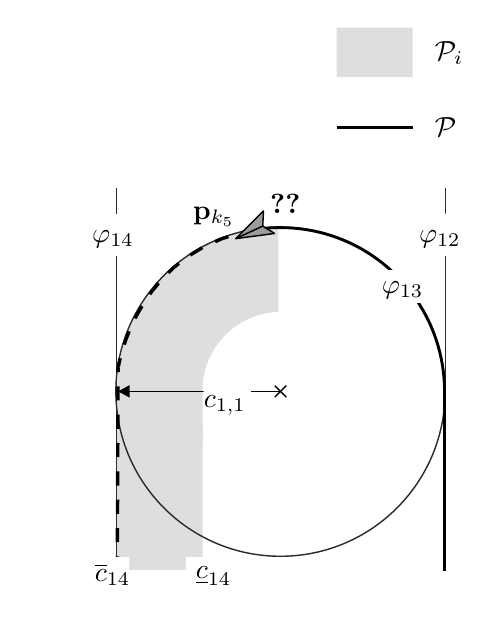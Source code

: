 
\definecolor{c2B2B2B}{RGB}{43,43,43}
\definecolor{cDEDEDE}{RGB}{222,222,222}
\definecolor{c989898}{RGB}{152,152,152}
\definecolor{cFFFFFF}{RGB}{255,255,255}
\definecolor{c4D4D4D}{RGB}{77,77,77}
\definecolor{c9B9B9B}{RGB}{155,155,155}


\def \globalscale {1.0}
\begin{tikzpicture}[y=0.80pt, x=0.80pt, yscale=-1.2*\globalscale, xscale=1.2*\globalscale, inner sep=0pt, outer sep=0pt]



\path[draw=c2B2B2B,line join=round,line width=0.512pt] (137.91,95.339) -- (137.91,239.512);



  \path[fill=cFFFFFF,line join=round,line width=0.160pt] (144.686,105.063) -- (131.236,105.063) -- (131.236,121.033) -- (144.696,121.067) -- (144.686,105.063) -- cycle;



  \path[cm={{1.0,0.0,0.0,1.0,(128.0,118.0)}}] (0.0,0.0) node[above right] () {$\varphi_{12}$};



\path[fill=cDEDEDE,line join=round,line width=0.160pt] (14.406,169.936) -- (14.431,169.936) .. controls (15.358,137.032) and (42.035,110.571) .. (75.024,109.99) -- (75.024,142.048) .. controls (59.711,142.611) and (47.36,154.775) .. (46.502,170.012) -- (46.515,182.639) -- (46.502,182.925) -- (46.502,183.215) .. controls (46.515,183.943) and (46.62,184.7) .. (46.6,185.416) -- (46.605,185.423) -- (46.605,187.195) -- (46.502,227.309) -- (46.502,234.527) -- (46.483,234.527) -- (46.483,234.67) -- (46.472,235.48) -- (46.53,239.171) -- (14.23,239.178) .. controls (14.23,237.505) and (14.209,240.813) .. (14.199,237.111) -- (14.199,235.569) -- (14.199,235.256) -- (14.199,234.837) -- (14.199,234.532) -- (14.199,171.898) -- (14.406,169.936) -- cycle;



\path[draw=c2B2B2B,line join=round,line width=0.512pt] (75.852,172.093) ellipse (1.742cm and 1.742cm);



\path[draw=black,line join=round,line width=0.512pt] (78.015,174.127) -- (73.74,169.846);



\path[draw=black,line join=round,line width=0.512pt] (73.742,174.127) -- (78.023,169.846);



\path[draw=c2B2B2B,line join=round,line width=0.512pt] (14.148,95.358) -- (14.148,239.531);



\path[draw=black,line join=round,line width=0.512pt] (75.923,172.019) -- (14.074,172.019);



\path[fill=black,line join=round,line width=0.160pt] (19.079,174.335) -- (19.073,169.619) -- (14.756,171.982) -- (19.079,174.335) -- cycle;



  \path[fill=cFFFFFF,line join=round,line width=0.160pt,rounded corners=0.0cm] (8.09,105.098) rectangle (20.54,121.068);



  \path[cm={{1.0,0.0,0.0,1.0,(5.0,118.0)}}] (0.0,0.0) node[above right] () {$\varphi_{14}$};



\path[draw=black,line join=round,line width=1.024pt] (67.526,111.038) .. controls (69.25,110.299) and (75.863,110.351) .. (75.863,110.351) .. controls (109.954,110.351) and (137.59,137.988) .. (137.59,172.079);



  \path[fill=cFFFFFF,line join=round,line width=0.160pt,rounded corners=0.0cm] (115.264,126.209) rectangle (131.233,138.659);



  \path[cm={{1.0,0.0,0.0,1.0,(114.0,137.0)}}] (0.0,0.0) node[above right] () {$\varphi_{13}$};



  \path[fill=cFFFFFF,line join=round,line width=0.160pt] (52.7,234.341) -- (40.25,234.341) -- (40.232,246.37) -- (52.711,246.37) -- (52.7,234.341) -- cycle;



  \path[cm={{1.0,0.0,0.0,1.0,(44.0,245.0)}}] (0.0,0.0) node[above right] () {$\underline{c}_{14}$};



  \path[fill=cFFFFFF,line join=round,line width=0.160pt] (64.669,169.394) -- (46.939,169.393) -- (46.939,181.843) -- (64.669,181.843) -- (64.669,169.394) -- cycle;



  \path[cm={{1.0,0.0,0.0,1.0,(47.0,181.0)}}] (0.0,0.0) node[above right] () {$c_{1,1}$};



\path[fill=black,line join=round,line width=0.256pt] (13.821,228.741) -- (13.844,223.408) -- (15.123,223.414) -- (15.101,228.747) -- (13.821,228.741) -- cycle(13.866,218.075) -- (13.889,212.742) -- (15.169,212.747) -- (15.146,218.08) -- (13.866,218.075) -- cycle(13.912,207.408) -- (13.934,202.075) -- (15.214,202.08) -- (15.192,207.414) -- (13.912,207.408) -- cycle(13.957,196.742) -- (13.98,191.408) -- (15.26,191.414) -- (15.237,196.747) -- (13.957,196.742) -- cycle(14.003,186.075) -- (14.025,180.742) -- (15.306,180.747) -- (15.283,186.081) -- (14.003,186.075) -- cycle(14.048,175.409) -- (14.071,170.075) -- (15.351,170.081) -- (15.328,175.414) -- (14.048,175.409) -- cycle(14.094,164.742) -- (14.1,163.194) -- (14.112,163.07) -- (14.148,162.95) -- (14.208,162.839) -- (14.289,162.744) -- (14.385,162.663) -- (14.495,162.604) -- (14.616,162.568) -- (14.74,162.557) -- (14.197,162.558) -- (14.498,161.04) -- (14.899,159.36) -- (16.15,159.63) -- (15.749,161.31) -- (15.458,162.782) -- (14.74,163.837) -- (15.38,163.2) -- (15.374,164.747) -- (14.094,164.742) -- cycle(16.417,154.191) -- (17.179,151.947) -- (18.299,149.167) -- (19.5,149.61) -- (18.38,152.39) -- (17.64,154.57) -- (16.417,154.191) -- cycle(20.537,144.286) -- (20.968,143.385) -- (23.139,139.583) -- (24.274,140.175) -- (22.103,143.977) -- (21.709,144.799) -- (20.537,144.286) -- cycle(26.113,135.1) -- (26.849,134.025) -- (29.455,130.878) -- (30.479,131.647) -- (27.872,134.793) -- (27.199,135.777) -- (26.113,135.1) -- cycle(33.153,126.959) -- (35.242,124.901) -- (37.182,123.374) -- (38.03,124.333) -- (36.09,125.86) -- (34.097,127.822) -- (33.153,126.959) -- cycle(41.51,120.144) -- (46.062,117.365) -- (46.795,118.415) -- (42.243,121.194) -- (41.51,120.144) -- cycle(50.959,115.072) -- (53.445,113.948) -- (56.011,113.156) -- (56.465,114.353) -- (53.899,115.145) -- (51.559,116.203) -- (50.959,115.072) -- cycle(61.106,111.582) -- (61.209,111.55) -- (66.431,110.616) -- (66.734,111.859) -- (61.511,112.794) -- (61.561,112.779) -- (61.106,111.582) -- cycle(13.775,239.408) -- (13.798,234.075) -- (15.078,234.08) -- (15.055,239.413) -- (13.775,239.408) -- cycle;



\path[cm={{1.0,0.0,0.0,1.0,(43.0,110.0)}}] (0.0,0.0) node[above right] () {$\mathbf{p}_{k_5}$};

\path[cm={{1.0,0.0,0.0,1.0,(72.0,105.0)}}] (0.0,0.0) node[above right] () {\ref{sth:i}};

  \path[fill=cFFFFFF,line join=round,line width=0.160pt] (18.915,234.341) -- (6.465,234.341) -- (6.432,246.416) -- (18.91,246.385) -- (18.915,234.341) -- cycle;



  \path[cm={{1.0,0.0,0.0,1.0,(6.0,245.0)}}] (0.0,0.0) node[above right] () {$\overline{c}_{14}$};



\path[draw=black,fill=c9B9B9B,line join=round,line width=0.512pt] (58.989,114.496) -- (73.637,112.541) -- (69.19,109.79) -- (69.459,104.067) -- (58.989,114.496) -- cycle;



\path[draw=black,line join=round,line width=0.512pt] (59.293,114.347) -- (69.093,109.807);



\path[draw=black,line join=round,line width=1.024pt] (137.59,239.45) -- (137.59,171.88);



\path[fill=cDEDEDE,line join=round,even odd rule,line width=0.160pt] (97.026,35.083) -- (125.61,35.083) -- (125.61,53.668) -- (97.026,53.667) -- (97.026,35.083) -- cycle;



\path[cm={{1.0,0.0,0.0,1.0,(134.0,49.0)}}] (0.0,0.0) node[above right] () {$\mathcal{P}_i$};



\path[draw=black,line join=round,line width=1.024pt] (97.026,72.583) -- (125.611,72.583);



\path[cm={{1.0,0.0,0.0,1.0,(134.0,76.0)}}] (0.0,0.0) node[above right] () {$\mathcal{P}$};


\end{tikzpicture}


